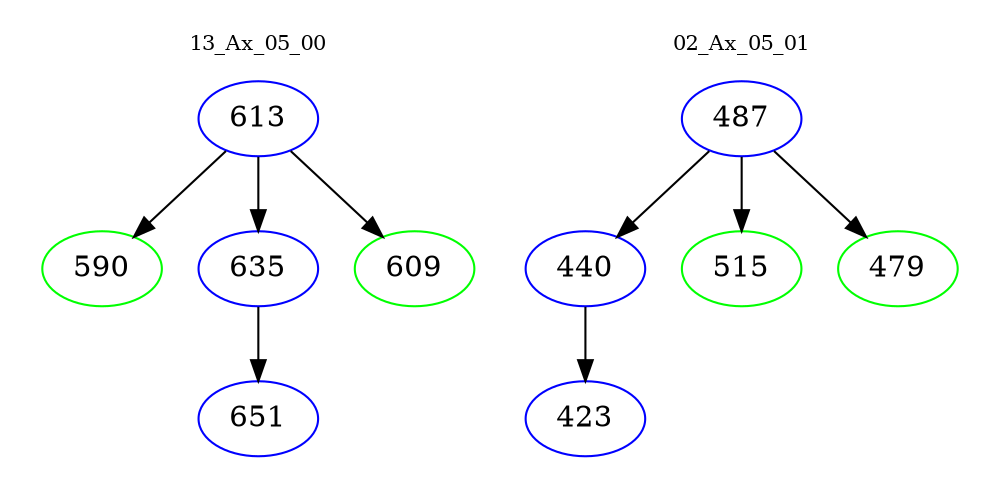 digraph{
subgraph cluster_0 {
color = white
label = "13_Ax_05_00";
fontsize=10;
T0_613 [label="613", color="blue"]
T0_613 -> T0_590 [color="black"]
T0_590 [label="590", color="green"]
T0_613 -> T0_635 [color="black"]
T0_635 [label="635", color="blue"]
T0_635 -> T0_651 [color="black"]
T0_651 [label="651", color="blue"]
T0_613 -> T0_609 [color="black"]
T0_609 [label="609", color="green"]
}
subgraph cluster_1 {
color = white
label = "02_Ax_05_01";
fontsize=10;
T1_487 [label="487", color="blue"]
T1_487 -> T1_440 [color="black"]
T1_440 [label="440", color="blue"]
T1_440 -> T1_423 [color="black"]
T1_423 [label="423", color="blue"]
T1_487 -> T1_515 [color="black"]
T1_515 [label="515", color="green"]
T1_487 -> T1_479 [color="black"]
T1_479 [label="479", color="green"]
}
}
